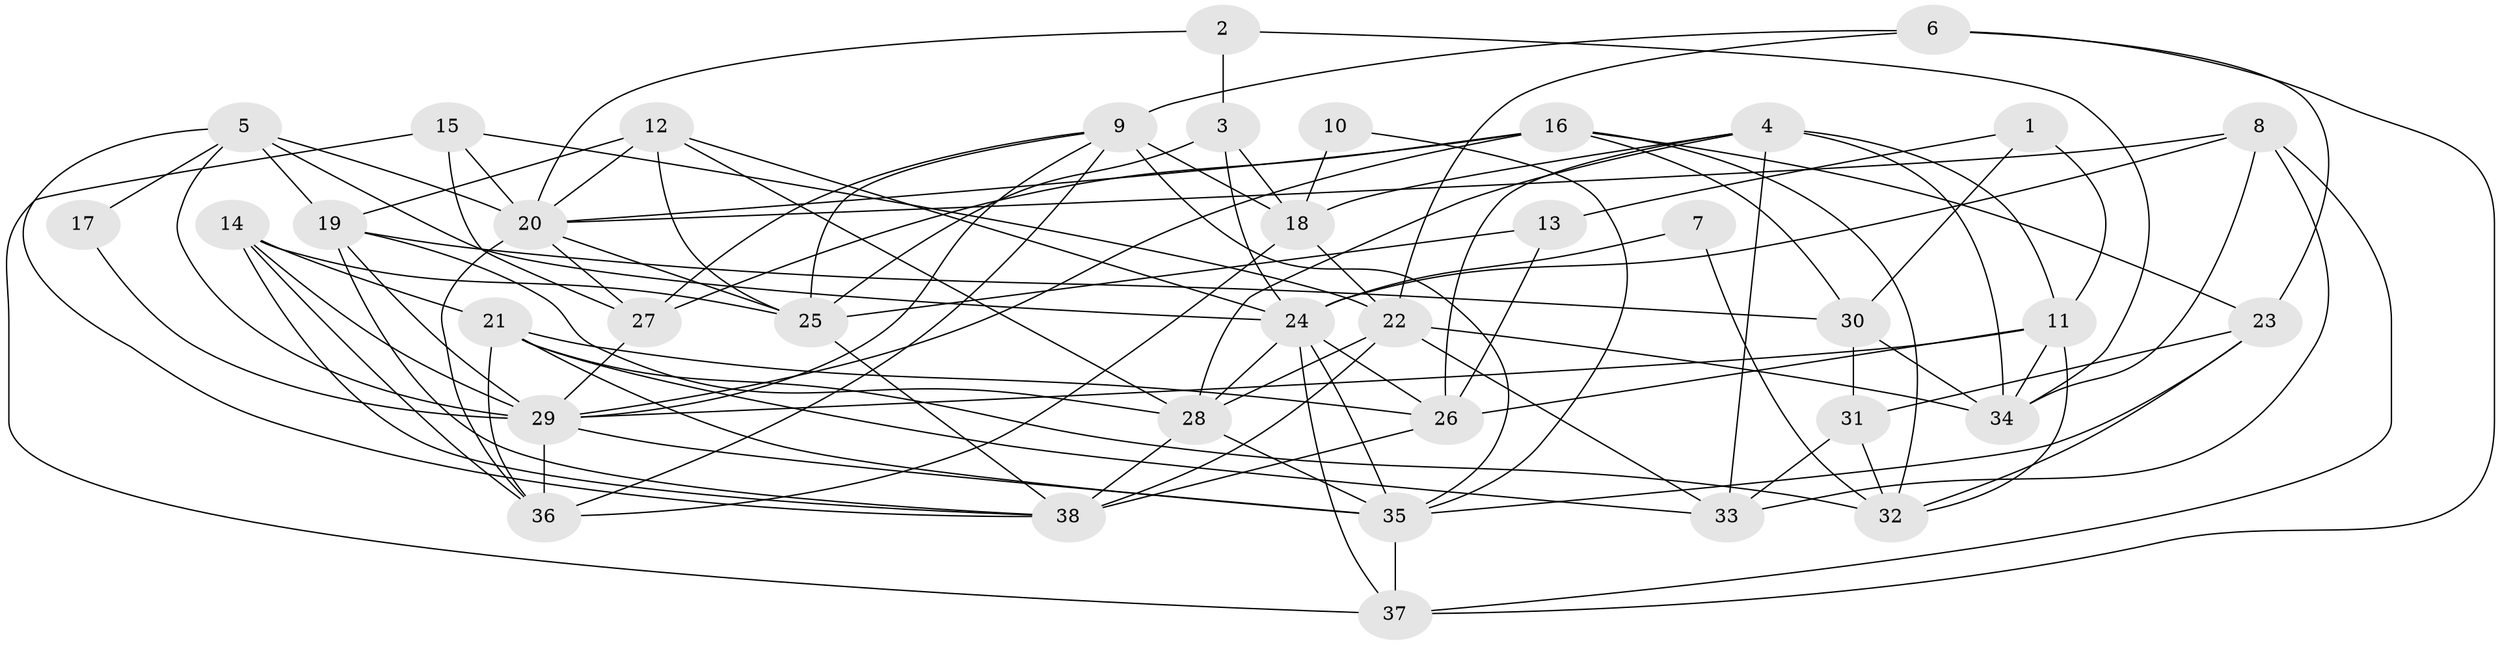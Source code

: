 // original degree distribution, {3: 0.23684210526315788, 5: 0.17105263157894737, 6: 0.09210526315789473, 4: 0.40789473684210525, 2: 0.07894736842105263, 7: 0.013157894736842105}
// Generated by graph-tools (version 1.1) at 2025/50/03/09/25 03:50:08]
// undirected, 38 vertices, 104 edges
graph export_dot {
graph [start="1"]
  node [color=gray90,style=filled];
  1;
  2;
  3;
  4;
  5;
  6;
  7;
  8;
  9;
  10;
  11;
  12;
  13;
  14;
  15;
  16;
  17;
  18;
  19;
  20;
  21;
  22;
  23;
  24;
  25;
  26;
  27;
  28;
  29;
  30;
  31;
  32;
  33;
  34;
  35;
  36;
  37;
  38;
  1 -- 11 [weight=1.0];
  1 -- 13 [weight=1.0];
  1 -- 30 [weight=1.0];
  2 -- 3 [weight=1.0];
  2 -- 20 [weight=1.0];
  2 -- 34 [weight=1.0];
  3 -- 18 [weight=1.0];
  3 -- 24 [weight=2.0];
  3 -- 25 [weight=1.0];
  4 -- 11 [weight=1.0];
  4 -- 18 [weight=1.0];
  4 -- 26 [weight=1.0];
  4 -- 28 [weight=1.0];
  4 -- 33 [weight=1.0];
  4 -- 34 [weight=1.0];
  5 -- 17 [weight=1.0];
  5 -- 19 [weight=1.0];
  5 -- 20 [weight=1.0];
  5 -- 24 [weight=1.0];
  5 -- 29 [weight=1.0];
  5 -- 38 [weight=1.0];
  6 -- 9 [weight=1.0];
  6 -- 22 [weight=1.0];
  6 -- 23 [weight=1.0];
  6 -- 37 [weight=1.0];
  7 -- 24 [weight=1.0];
  7 -- 32 [weight=1.0];
  8 -- 20 [weight=2.0];
  8 -- 24 [weight=1.0];
  8 -- 33 [weight=1.0];
  8 -- 34 [weight=1.0];
  8 -- 37 [weight=1.0];
  9 -- 18 [weight=1.0];
  9 -- 25 [weight=1.0];
  9 -- 27 [weight=1.0];
  9 -- 29 [weight=1.0];
  9 -- 35 [weight=1.0];
  9 -- 36 [weight=1.0];
  10 -- 18 [weight=1.0];
  10 -- 35 [weight=1.0];
  11 -- 26 [weight=1.0];
  11 -- 29 [weight=1.0];
  11 -- 32 [weight=1.0];
  11 -- 34 [weight=1.0];
  12 -- 19 [weight=1.0];
  12 -- 20 [weight=1.0];
  12 -- 24 [weight=1.0];
  12 -- 25 [weight=1.0];
  12 -- 28 [weight=1.0];
  13 -- 25 [weight=1.0];
  13 -- 26 [weight=1.0];
  14 -- 21 [weight=1.0];
  14 -- 25 [weight=1.0];
  14 -- 29 [weight=1.0];
  14 -- 36 [weight=1.0];
  14 -- 38 [weight=1.0];
  15 -- 20 [weight=1.0];
  15 -- 22 [weight=1.0];
  15 -- 27 [weight=1.0];
  15 -- 37 [weight=1.0];
  16 -- 20 [weight=1.0];
  16 -- 23 [weight=1.0];
  16 -- 27 [weight=1.0];
  16 -- 29 [weight=1.0];
  16 -- 30 [weight=1.0];
  16 -- 32 [weight=1.0];
  17 -- 29 [weight=1.0];
  18 -- 22 [weight=1.0];
  18 -- 36 [weight=1.0];
  19 -- 28 [weight=1.0];
  19 -- 29 [weight=1.0];
  19 -- 30 [weight=1.0];
  19 -- 38 [weight=1.0];
  20 -- 25 [weight=1.0];
  20 -- 27 [weight=1.0];
  20 -- 36 [weight=1.0];
  21 -- 26 [weight=1.0];
  21 -- 32 [weight=1.0];
  21 -- 33 [weight=1.0];
  21 -- 35 [weight=1.0];
  21 -- 36 [weight=1.0];
  22 -- 28 [weight=1.0];
  22 -- 33 [weight=1.0];
  22 -- 34 [weight=1.0];
  22 -- 38 [weight=1.0];
  23 -- 31 [weight=1.0];
  23 -- 32 [weight=1.0];
  23 -- 35 [weight=1.0];
  24 -- 26 [weight=1.0];
  24 -- 28 [weight=1.0];
  24 -- 35 [weight=1.0];
  24 -- 37 [weight=1.0];
  25 -- 38 [weight=1.0];
  26 -- 38 [weight=1.0];
  27 -- 29 [weight=1.0];
  28 -- 35 [weight=1.0];
  28 -- 38 [weight=1.0];
  29 -- 35 [weight=1.0];
  29 -- 36 [weight=2.0];
  30 -- 31 [weight=1.0];
  30 -- 34 [weight=1.0];
  31 -- 32 [weight=1.0];
  31 -- 33 [weight=1.0];
  35 -- 37 [weight=1.0];
}
